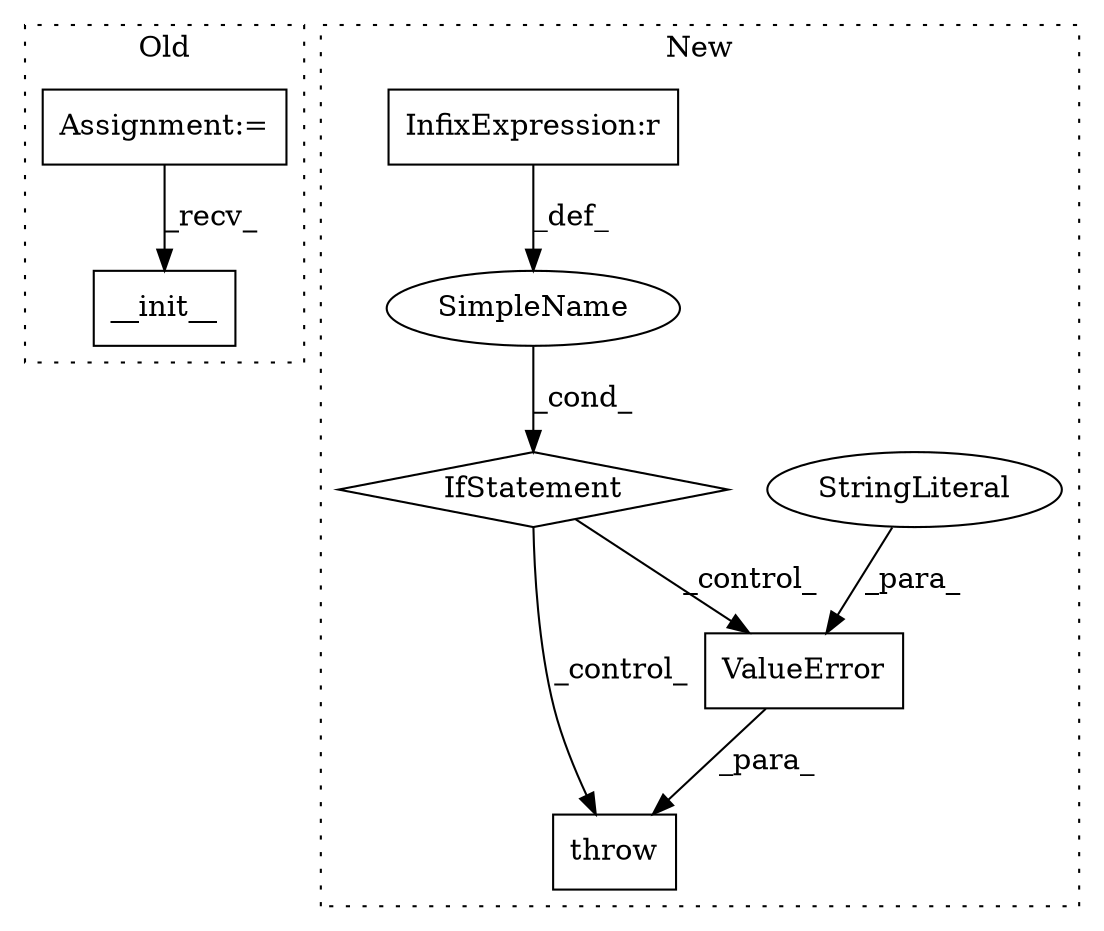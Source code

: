 digraph G {
subgraph cluster0 {
1 [label="__init__" a="32" s="2113,2126" l="9,1" shape="box"];
7 [label="Assignment:=" a="7" s="2088" l="9" shape="box"];
label = "Old";
style="dotted";
}
subgraph cluster1 {
2 [label="ValueError" a="32" s="2875,2912" l="11,1" shape="box"];
3 [label="StringLiteral" a="45" s="2886" l="26" shape="ellipse"];
4 [label="throw" a="53" s="2869" l="6" shape="box"];
5 [label="SimpleName" a="42" s="" l="" shape="ellipse"];
6 [label="IfStatement" a="25" s="2849,2859" l="4,2" shape="diamond"];
8 [label="InfixExpression:r" a="27" s="2854" l="4" shape="box"];
label = "New";
style="dotted";
}
2 -> 4 [label="_para_"];
3 -> 2 [label="_para_"];
5 -> 6 [label="_cond_"];
6 -> 2 [label="_control_"];
6 -> 4 [label="_control_"];
7 -> 1 [label="_recv_"];
8 -> 5 [label="_def_"];
}